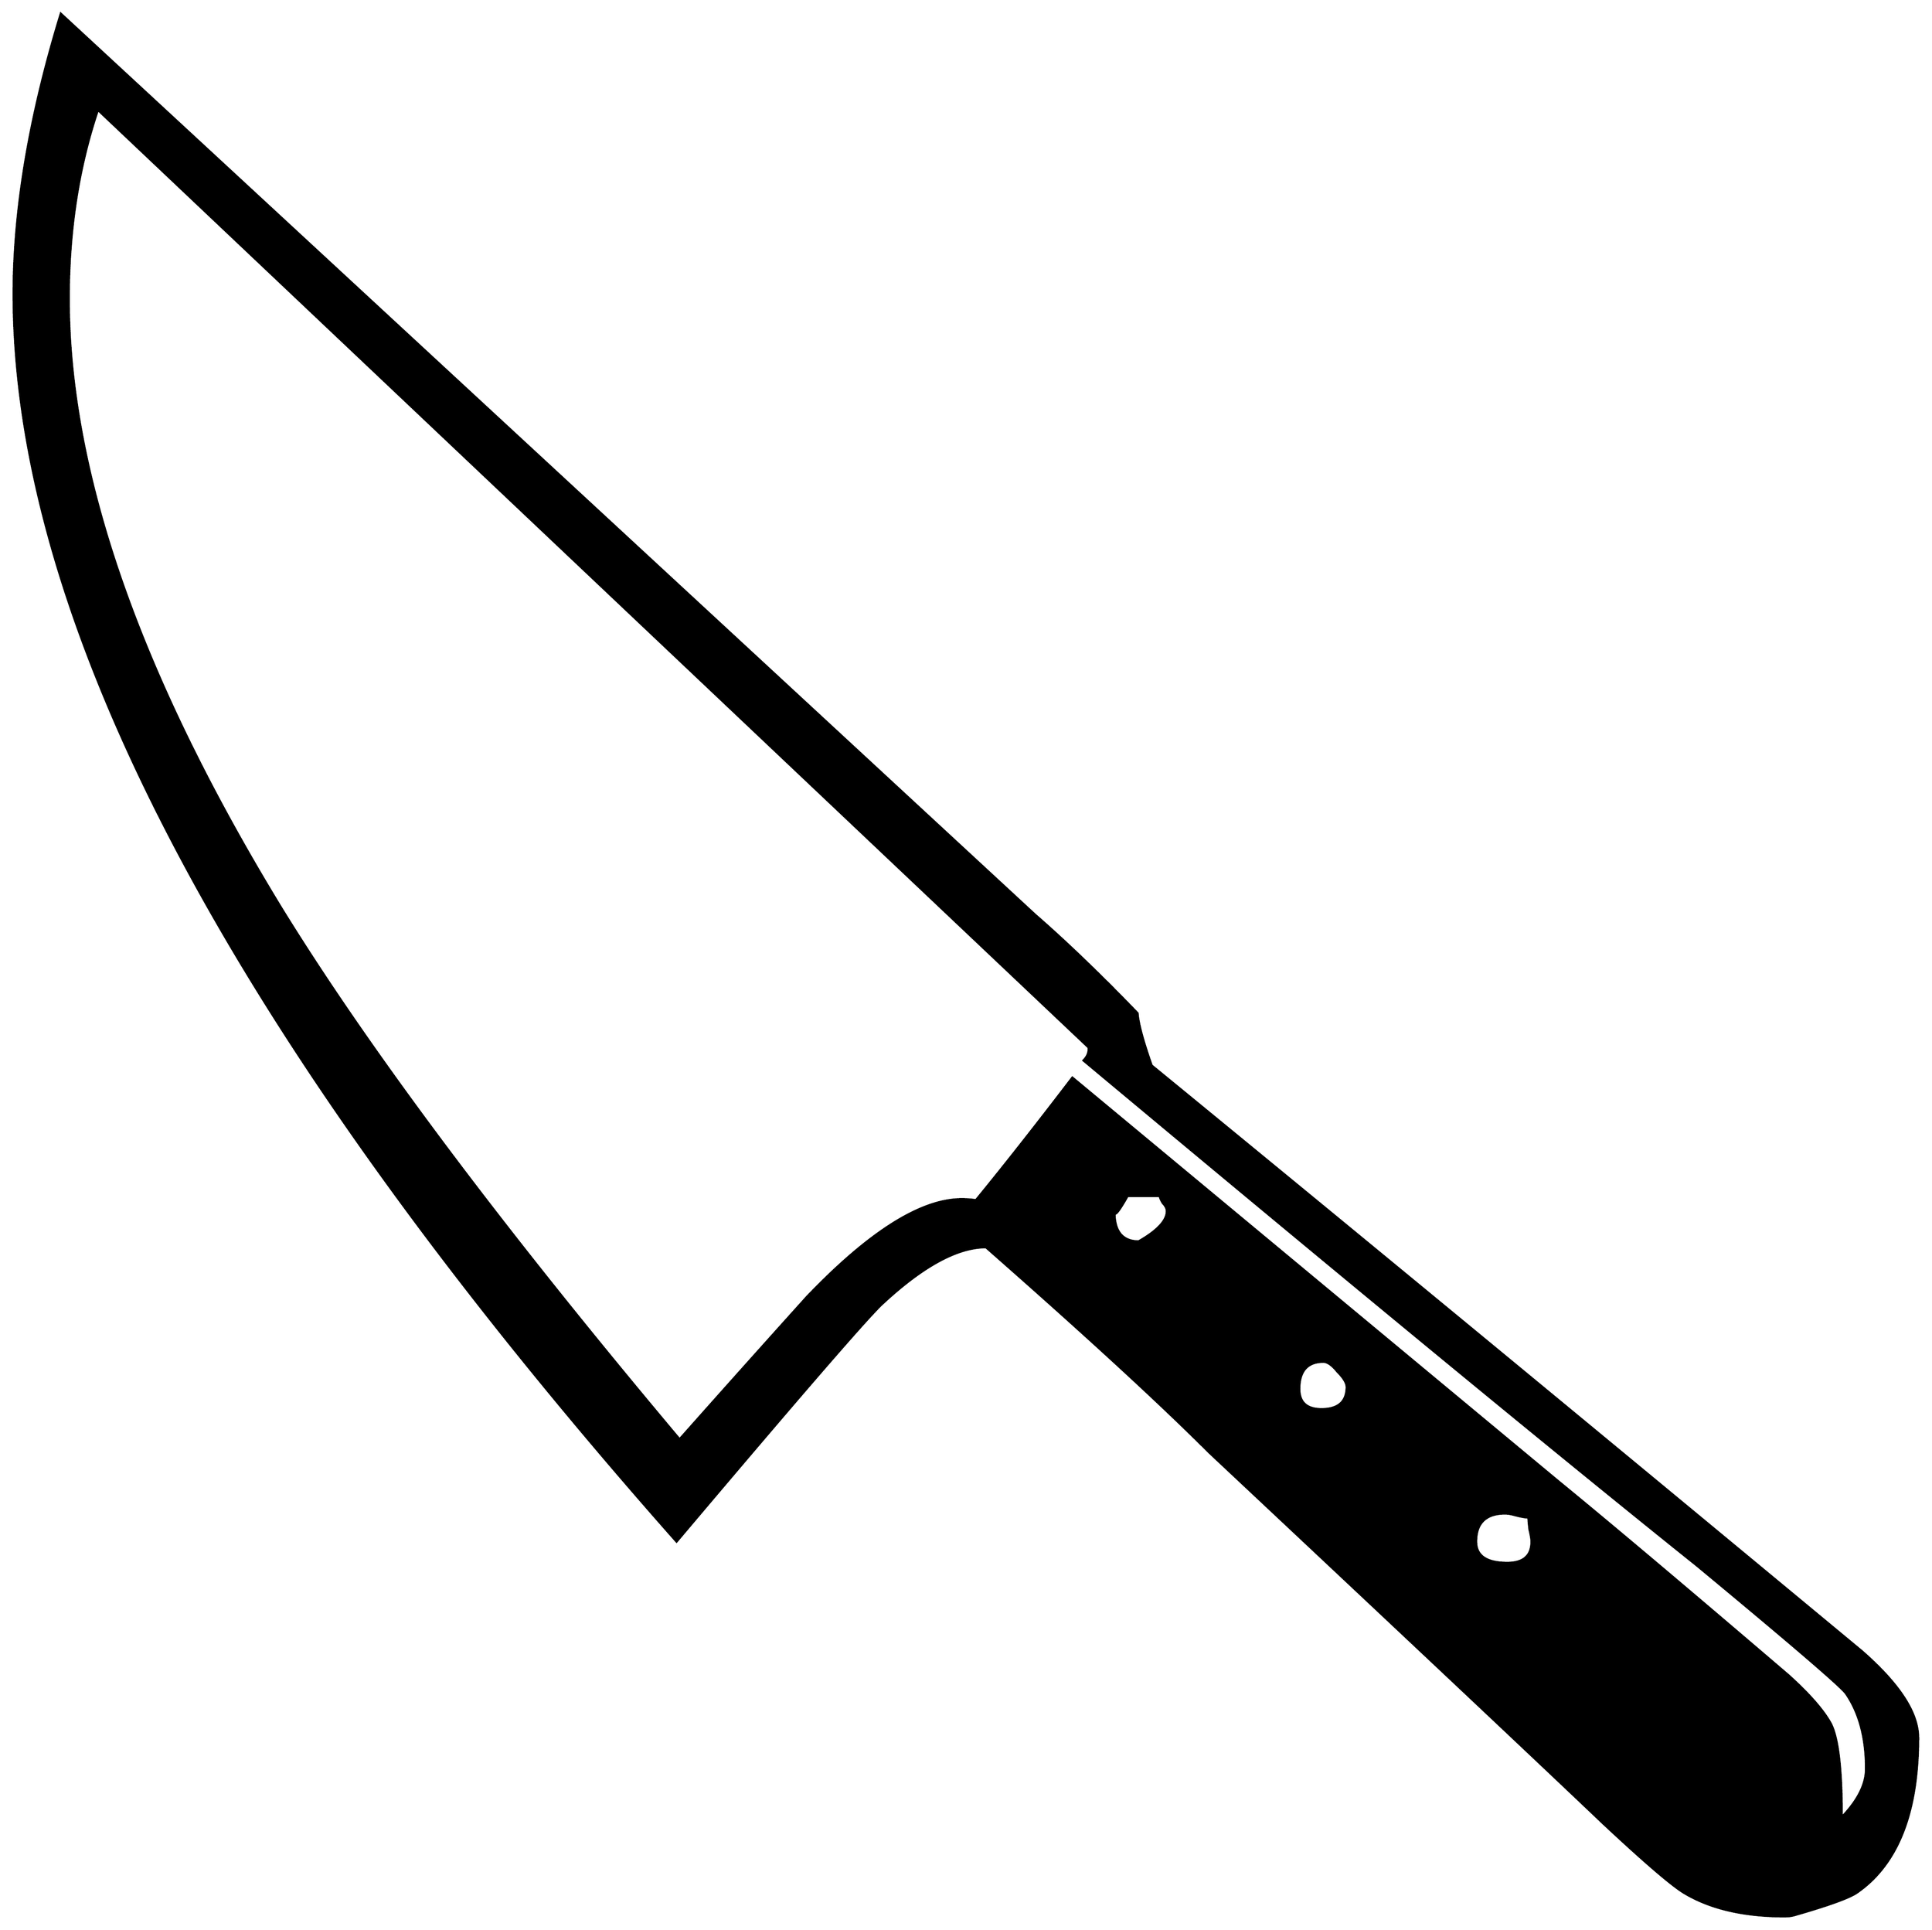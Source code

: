 


\begin{tikzpicture}[y=0.80pt, x=0.80pt, yscale=-1.0, xscale=1.0, inner sep=0pt, outer sep=0pt]
\begin{scope}[shift={(100.0,1733.0)},nonzero rule]
  \path[draw=.,fill=.,line width=1.600pt] (1978.0,160.0) .. controls
    (1978.0,235.333) and (1957.333,287.0) .. (1916.0,315.0) ..
    controls (1907.333,320.333) and (1886.667,327.667) .. (1854.0,337.0)
    .. controls (1851.333,337.667) and (1848.333,338.0) ..
    (1845.0,338.0) .. controls (1803.667,338.0) and (1770.0,330.0)
    .. (1744.0,314.0) .. controls (1731.333,306.0) and
    (1705.0,283.333) .. (1665.0,246.0) .. controls (1595.667,180.0)
    and (1464.667,56.667) .. (1272.0,-124.0) .. controls
    (1222.667,-173.333) and (1148.667,-241.333) .. (1050.0,-328.0) ..
    controls (1021.333,-328.0) and (986.667,-309.0) ..
    (946.0,-271.0) .. controls (929.333,-255.0) and (861.333,-176.333)
    .. (742.0,-35.0) .. controls (302.0,-532.333) and
    (82.0,-946.333) .. (82.0,-1277.0) .. controls (82.0,-1361.0)
    and (97.667,-1454.0) .. (129.0,-1556.0) -- (1099.0,-659.0) ..
    controls (1129.667,-632.333) and (1163.667,-599.667) ..
    (1201.0,-561.0) .. controls (1201.667,-551.0) and
    (1206.333,-533.667) .. (1215.0,-509.0) .. controls
    (1425.0,-337.0) and (1660.667,-142.667) .. (1922.0,74.0) ..
    controls (1959.333,106.667) and (1978.0,135.333) .. (1978.0,160.0)
    -- cycle(1926.0,191.0) .. controls (1926.0,160.333) and
    (1919.333,135.333) .. (1906.0,116.0) .. controls (1900.667,108.667)
    and (1851.333,66.333) .. (1758.0,-11.0) .. controls
    (1620.667,-121.0) and (1417.0,-288.667) .. (1147.0,-514.0) ..
    controls (1151.0,-518.0) and (1152.667,-522.333) ..
    (1152.0,-527.0) -- (166.0,-1460.0) .. controls
    (146.667,-1402.667) and (137.0,-1340.0) .. (137.0,-1272.0) ..
    controls (137.0,-1098.667) and (207.667,-896.333) ..
    (349.0,-665.0) .. controls (437.0,-522.333) and (569.0,-346.333)
    .. (745.0,-137.0) .. controls (787.0,-184.333) and
    (829.333,-231.667) .. (872.0,-279.0) .. controls (934.0,-343.667)
    and (985.333,-376.0) .. (1026.0,-376.0) .. controls
    (1030.667,-376.0) and (1035.333,-375.667) .. (1040.0,-375.0) ..
    controls (1067.333,-408.333) and (1099.333,-449.0) ..
    (1136.0,-497.0) -- (1620.0,-95.0) .. controls (1671.333,-53.0)
    and (1747.667,11.333) .. (1849.0,98.0) .. controls
    (1869.667,116.667) and (1883.667,132.667) .. (1891.0,146.0) ..
    controls (1898.333,160.0) and (1902.0,191.0) .. (1902.0,239.0)
    .. controls (1918.0,222.333) and (1926.0,206.333) ..
    (1926.0,191.0) -- cycle(1593.0,-35.0) .. controls
    (1593.0,-37.667) and (1592.333,-41.667) .. (1591.0,-47.0) ..
    controls (1590.333,-52.333) and (1590.0,-56.333) .. (1590.0,-59.0)
    .. controls (1587.333,-59.0) and (1583.333,-59.667) ..
    (1578.0,-61.0) .. controls (1573.333,-62.333) and (1569.667,-63.0)
    .. (1567.0,-63.0) .. controls (1547.667,-63.0) and
    (1538.0,-53.667) .. (1538.0,-35.0) .. controls (1538.0,-21.0)
    and (1548.333,-14.0) .. (1569.0,-14.0) .. controls
    (1585.0,-14.0) and (1593.0,-21.0) .. (1593.0,-35.0) --
    cycle(1409.0,-189.0) .. controls (1409.0,-193.0) and
    (1406.0,-198.0) .. (1400.0,-204.0) .. controls
    (1394.667,-210.667) and (1390.0,-214.0) .. (1386.0,-214.0) ..
    controls (1370.0,-214.0) and (1362.0,-205.0) ..
    (1362.0,-187.0) .. controls (1362.0,-173.667) and
    (1369.333,-167.0) .. (1384.0,-167.0) .. controls
    (1400.667,-167.0) and (1409.0,-174.333) .. (1409.0,-189.0) --
    cycle(1230.0,-364.0) .. controls (1230.0,-366.667) and
    (1228.667,-369.333) .. (1226.0,-372.0) .. controls
    (1224.0,-375.333) and (1223.0,-377.667) .. (1223.0,-379.0) --
    (1191.0,-379.0) .. controls (1182.333,-363.667) and
    (1178.0,-358.333) .. (1178.0,-363.0) .. controls
    (1178.0,-343.667) and (1186.0,-334.0) .. (1202.0,-334.0) ..
    controls (1220.667,-344.667) and (1230.0,-354.667) ..
    (1230.0,-364.0) -- cycle;
\end{scope}

\end{tikzpicture}

